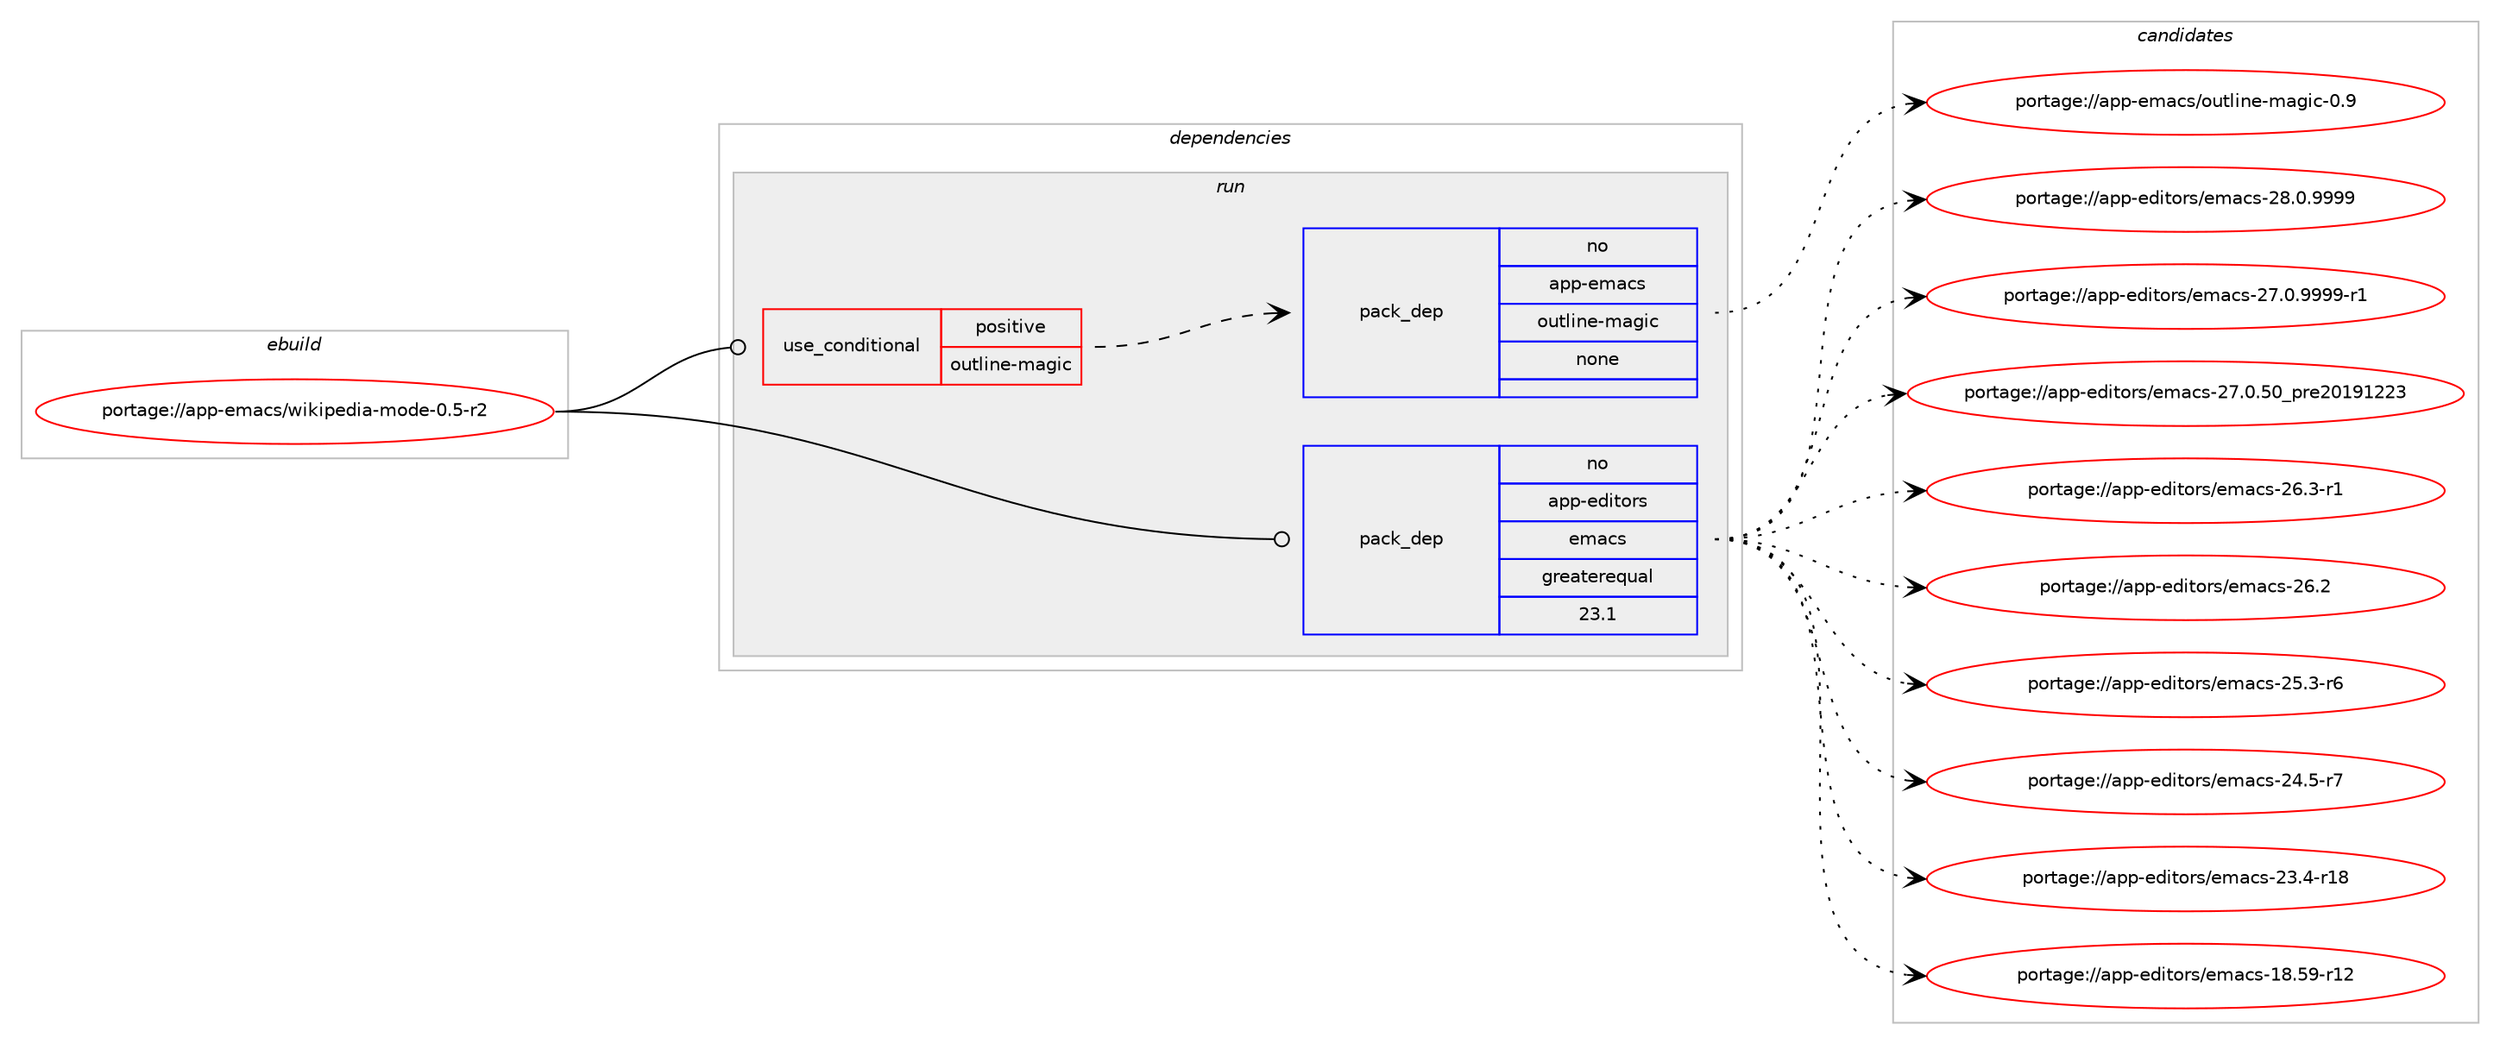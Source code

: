 digraph prolog {

# *************
# Graph options
# *************

newrank=true;
concentrate=true;
compound=true;
graph [rankdir=LR,fontname=Helvetica,fontsize=10,ranksep=1.5];#, ranksep=2.5, nodesep=0.2];
edge  [arrowhead=vee];
node  [fontname=Helvetica,fontsize=10];

# **********
# The ebuild
# **********

subgraph cluster_leftcol {
color=gray;
rank=same;
label=<<i>ebuild</i>>;
id [label="portage://app-emacs/wikipedia-mode-0.5-r2", color=red, width=4, href="../app-emacs/wikipedia-mode-0.5-r2.svg"];
}

# ****************
# The dependencies
# ****************

subgraph cluster_midcol {
color=gray;
label=<<i>dependencies</i>>;
subgraph cluster_compile {
fillcolor="#eeeeee";
style=filled;
label=<<i>compile</i>>;
}
subgraph cluster_compileandrun {
fillcolor="#eeeeee";
style=filled;
label=<<i>compile and run</i>>;
}
subgraph cluster_run {
fillcolor="#eeeeee";
style=filled;
label=<<i>run</i>>;
subgraph cond149216 {
dependency633408 [label=<<TABLE BORDER="0" CELLBORDER="1" CELLSPACING="0" CELLPADDING="4"><TR><TD ROWSPAN="3" CELLPADDING="10">use_conditional</TD></TR><TR><TD>positive</TD></TR><TR><TD>outline-magic</TD></TR></TABLE>>, shape=none, color=red];
subgraph pack475784 {
dependency633409 [label=<<TABLE BORDER="0" CELLBORDER="1" CELLSPACING="0" CELLPADDING="4" WIDTH="220"><TR><TD ROWSPAN="6" CELLPADDING="30">pack_dep</TD></TR><TR><TD WIDTH="110">no</TD></TR><TR><TD>app-emacs</TD></TR><TR><TD>outline-magic</TD></TR><TR><TD>none</TD></TR><TR><TD></TD></TR></TABLE>>, shape=none, color=blue];
}
dependency633408:e -> dependency633409:w [weight=20,style="dashed",arrowhead="vee"];
}
id:e -> dependency633408:w [weight=20,style="solid",arrowhead="odot"];
subgraph pack475785 {
dependency633410 [label=<<TABLE BORDER="0" CELLBORDER="1" CELLSPACING="0" CELLPADDING="4" WIDTH="220"><TR><TD ROWSPAN="6" CELLPADDING="30">pack_dep</TD></TR><TR><TD WIDTH="110">no</TD></TR><TR><TD>app-editors</TD></TR><TR><TD>emacs</TD></TR><TR><TD>greaterequal</TD></TR><TR><TD>23.1</TD></TR></TABLE>>, shape=none, color=blue];
}
id:e -> dependency633410:w [weight=20,style="solid",arrowhead="odot"];
}
}

# **************
# The candidates
# **************

subgraph cluster_choices {
rank=same;
color=gray;
label=<<i>candidates</i>>;

subgraph choice475784 {
color=black;
nodesep=1;
choice971121124510110997991154711111711610810511010145109971031059945484657 [label="portage://app-emacs/outline-magic-0.9", color=red, width=4,href="../app-emacs/outline-magic-0.9.svg"];
dependency633409:e -> choice971121124510110997991154711111711610810511010145109971031059945484657:w [style=dotted,weight="100"];
}
subgraph choice475785 {
color=black;
nodesep=1;
choice971121124510110010511611111411547101109979911545505646484657575757 [label="portage://app-editors/emacs-28.0.9999", color=red, width=4,href="../app-editors/emacs-28.0.9999.svg"];
choice9711211245101100105116111114115471011099799115455055464846575757574511449 [label="portage://app-editors/emacs-27.0.9999-r1", color=red, width=4,href="../app-editors/emacs-27.0.9999-r1.svg"];
choice97112112451011001051161111141154710110997991154550554648465348951121141015048495749505051 [label="portage://app-editors/emacs-27.0.50_pre20191223", color=red, width=4,href="../app-editors/emacs-27.0.50_pre20191223.svg"];
choice971121124510110010511611111411547101109979911545505446514511449 [label="portage://app-editors/emacs-26.3-r1", color=red, width=4,href="../app-editors/emacs-26.3-r1.svg"];
choice97112112451011001051161111141154710110997991154550544650 [label="portage://app-editors/emacs-26.2", color=red, width=4,href="../app-editors/emacs-26.2.svg"];
choice971121124510110010511611111411547101109979911545505346514511454 [label="portage://app-editors/emacs-25.3-r6", color=red, width=4,href="../app-editors/emacs-25.3-r6.svg"];
choice971121124510110010511611111411547101109979911545505246534511455 [label="portage://app-editors/emacs-24.5-r7", color=red, width=4,href="../app-editors/emacs-24.5-r7.svg"];
choice97112112451011001051161111141154710110997991154550514652451144956 [label="portage://app-editors/emacs-23.4-r18", color=red, width=4,href="../app-editors/emacs-23.4-r18.svg"];
choice9711211245101100105116111114115471011099799115454956465357451144950 [label="portage://app-editors/emacs-18.59-r12", color=red, width=4,href="../app-editors/emacs-18.59-r12.svg"];
dependency633410:e -> choice971121124510110010511611111411547101109979911545505646484657575757:w [style=dotted,weight="100"];
dependency633410:e -> choice9711211245101100105116111114115471011099799115455055464846575757574511449:w [style=dotted,weight="100"];
dependency633410:e -> choice97112112451011001051161111141154710110997991154550554648465348951121141015048495749505051:w [style=dotted,weight="100"];
dependency633410:e -> choice971121124510110010511611111411547101109979911545505446514511449:w [style=dotted,weight="100"];
dependency633410:e -> choice97112112451011001051161111141154710110997991154550544650:w [style=dotted,weight="100"];
dependency633410:e -> choice971121124510110010511611111411547101109979911545505346514511454:w [style=dotted,weight="100"];
dependency633410:e -> choice971121124510110010511611111411547101109979911545505246534511455:w [style=dotted,weight="100"];
dependency633410:e -> choice97112112451011001051161111141154710110997991154550514652451144956:w [style=dotted,weight="100"];
dependency633410:e -> choice9711211245101100105116111114115471011099799115454956465357451144950:w [style=dotted,weight="100"];
}
}

}

